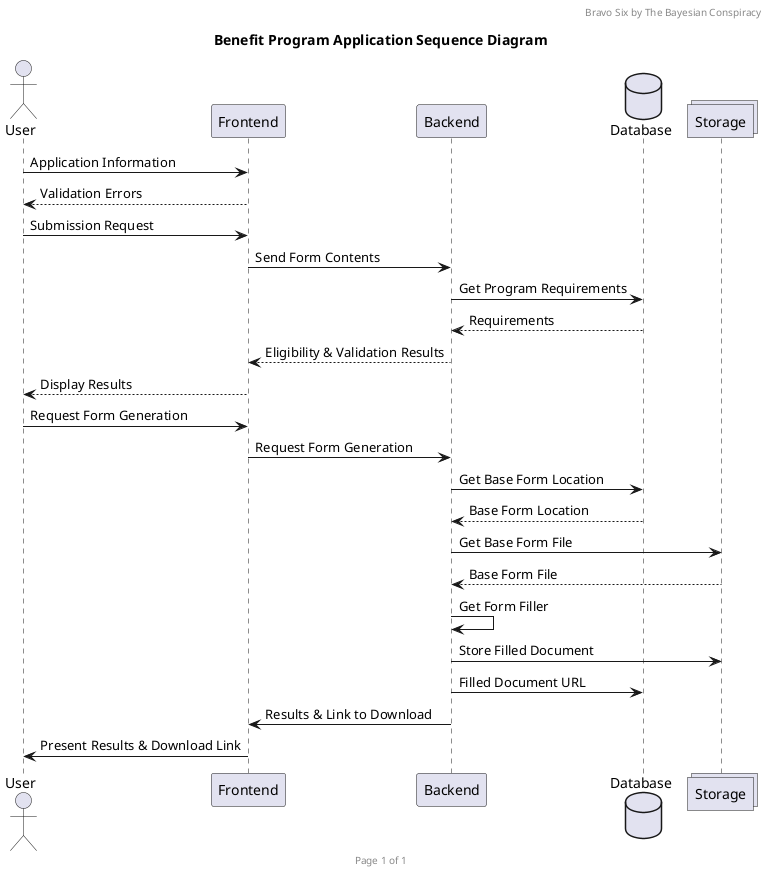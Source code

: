 @startuml

header Bravo Six by The Bayesian Conspiracy
title Benefit Program Application Sequence Diagram
footer Page %page% of %lastpage%

actor User
participant Frontend
participant Backend
database Database
collections Storage

User -> Frontend: Application Information
Frontend --> User: Validation Errors

User -> Frontend: Submission Request
Frontend -> Backend: Send Form Contents

Backend -> Database: Get Program Requirements
Database --> Backend: Requirements

Backend --> Frontend: Eligibility & Validation Results
Frontend --> User: Display Results

User -> Frontend: Request Form Generation
Frontend -> Backend: Request Form Generation

Backend -> Database: Get Base Form Location
Database --> Backend: Base Form Location
Backend -> Storage: Get Base Form File
Storage --> Backend: Base Form File
Backend -> Backend: Get Form Filler

Backend -> Storage: Store Filled Document
Backend -> Database: Filled Document URL

Backend -> Frontend: Results & Link to Download
Frontend -> User: Present Results & Download Link
@enduml

